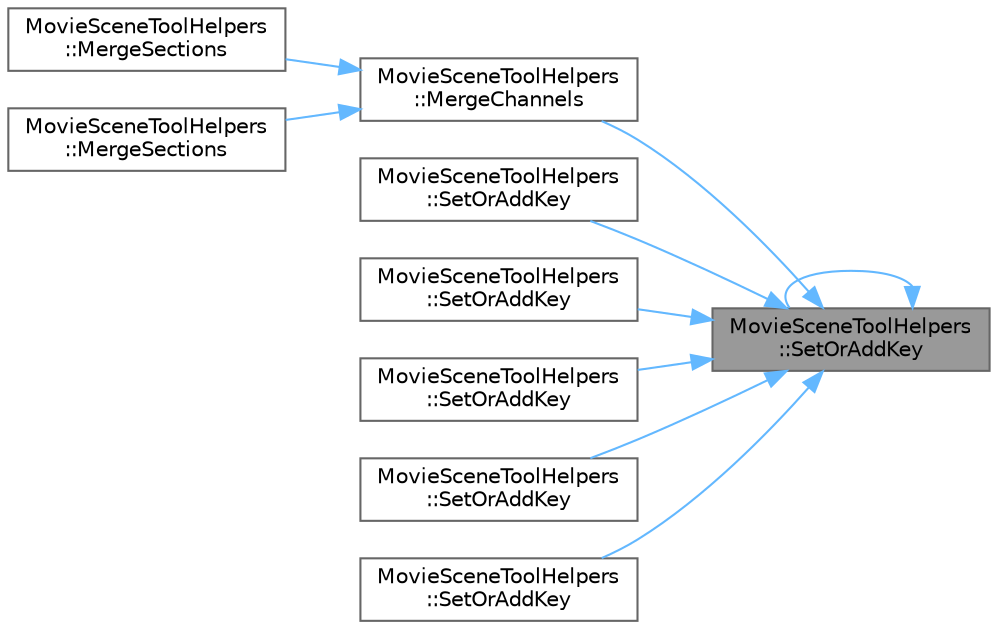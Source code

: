 digraph "MovieSceneToolHelpers::SetOrAddKey"
{
 // INTERACTIVE_SVG=YES
 // LATEX_PDF_SIZE
  bgcolor="transparent";
  edge [fontname=Helvetica,fontsize=10,labelfontname=Helvetica,labelfontsize=10];
  node [fontname=Helvetica,fontsize=10,shape=box,height=0.2,width=0.4];
  rankdir="RL";
  Node1 [id="Node000001",label="MovieSceneToolHelpers\l::SetOrAddKey",height=0.2,width=0.4,color="gray40", fillcolor="grey60", style="filled", fontcolor="black",tooltip=" "];
  Node1 -> Node2 [id="edge1_Node000001_Node000002",dir="back",color="steelblue1",style="solid",tooltip=" "];
  Node2 [id="Node000002",label="MovieSceneToolHelpers\l::MergeChannels",height=0.2,width=0.4,color="grey40", fillcolor="white", style="filled",URL="$d9/d4a/classMovieSceneToolHelpers.html#abb9a9db481ed946b92f866ce8117334b",tooltip=" "];
  Node2 -> Node3 [id="edge2_Node000002_Node000003",dir="back",color="steelblue1",style="solid",tooltip=" "];
  Node3 [id="Node000003",label="MovieSceneToolHelpers\l::MergeSections",height=0.2,width=0.4,color="grey40", fillcolor="white", style="filled",URL="$d9/d4a/classMovieSceneToolHelpers.html#ad7ecfef9df3c493db807aa99ef0e25bf",tooltip=" "];
  Node2 -> Node4 [id="edge3_Node000002_Node000004",dir="back",color="steelblue1",style="solid",tooltip=" "];
  Node4 [id="Node000004",label="MovieSceneToolHelpers\l::MergeSections",height=0.2,width=0.4,color="grey40", fillcolor="white", style="filled",URL="$d9/d4a/classMovieSceneToolHelpers.html#aa200fc537b8bcee724958fbd703f0176",tooltip=" "];
  Node1 -> Node5 [id="edge4_Node000001_Node000005",dir="back",color="steelblue1",style="solid",tooltip=" "];
  Node5 [id="Node000005",label="MovieSceneToolHelpers\l::SetOrAddKey",height=0.2,width=0.4,color="grey40", fillcolor="white", style="filled",URL="$d9/d4a/classMovieSceneToolHelpers.html#ab919277dd7f1812cce43b40c09b46585",tooltip=" "];
  Node1 -> Node6 [id="edge5_Node000001_Node000006",dir="back",color="steelblue1",style="solid",tooltip=" "];
  Node6 [id="Node000006",label="MovieSceneToolHelpers\l::SetOrAddKey",height=0.2,width=0.4,color="grey40", fillcolor="white", style="filled",URL="$d9/d4a/classMovieSceneToolHelpers.html#a5b0e34cd470d2b8f180a5d7cc68aacca",tooltip=" "];
  Node1 -> Node7 [id="edge6_Node000001_Node000007",dir="back",color="steelblue1",style="solid",tooltip=" "];
  Node7 [id="Node000007",label="MovieSceneToolHelpers\l::SetOrAddKey",height=0.2,width=0.4,color="grey40", fillcolor="white", style="filled",URL="$d9/d4a/classMovieSceneToolHelpers.html#a46d04eb3233ec21e0e4616e475d4a61a",tooltip=" "];
  Node1 -> Node1 [id="edge7_Node000001_Node000001",dir="back",color="steelblue1",style="solid",tooltip=" "];
  Node1 -> Node8 [id="edge8_Node000001_Node000008",dir="back",color="steelblue1",style="solid",tooltip=" "];
  Node8 [id="Node000008",label="MovieSceneToolHelpers\l::SetOrAddKey",height=0.2,width=0.4,color="grey40", fillcolor="white", style="filled",URL="$d9/d4a/classMovieSceneToolHelpers.html#ad819f87b6a24a29a25ed847a888452a7",tooltip=" "];
  Node1 -> Node9 [id="edge9_Node000001_Node000009",dir="back",color="steelblue1",style="solid",tooltip=" "];
  Node9 [id="Node000009",label="MovieSceneToolHelpers\l::SetOrAddKey",height=0.2,width=0.4,color="grey40", fillcolor="white", style="filled",URL="$d9/d4a/classMovieSceneToolHelpers.html#afbebb7145746791852c906e9532c18f6",tooltip=" "];
}
